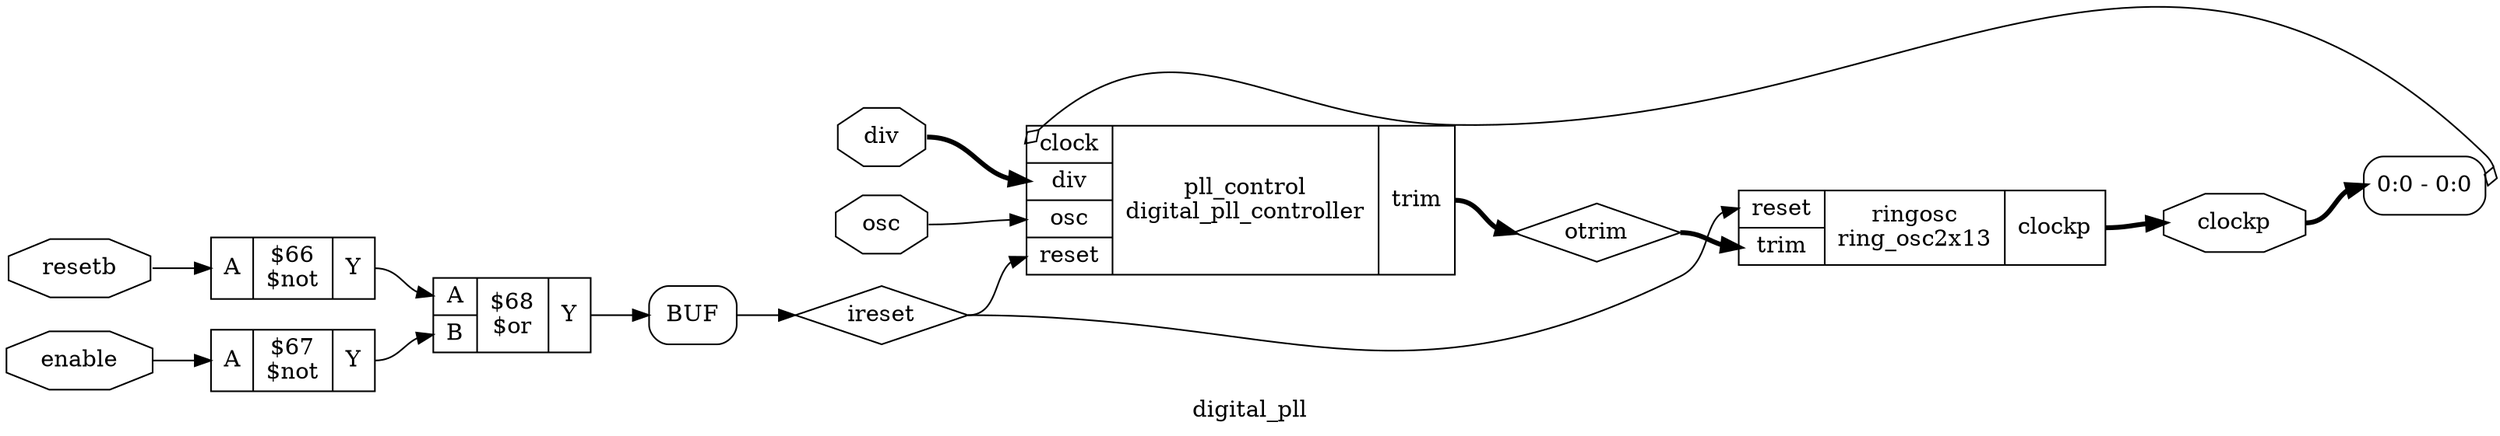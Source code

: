 digraph "digital_pll" {
label="digital_pll";
rankdir="LR";
remincross=true;
n4 [ shape=diamond, label="ireset", color="black", fontcolor="black" ];
n5 [ shape=diamond, label="otrim", color="black", fontcolor="black" ];
n6 [ shape=octagon, label="clockp", color="black", fontcolor="black" ];
n7 [ shape=octagon, label="div", color="black", fontcolor="black" ];
n8 [ shape=octagon, label="osc", color="black", fontcolor="black" ];
n9 [ shape=octagon, label="enable", color="black", fontcolor="black" ];
n10 [ shape=octagon, label="resetb", color="black", fontcolor="black" ];
c14 [ shape=record, label="{{<p11> clock|<p7> div|<p8> osc|<p12> reset}|pll_control\ndigital_pll_controller|{<p13> trim}}" ];
x0 [ shape=record, style=rounded, label="<s0> 0:0 - 0:0 " ];
x0:e -> c14:p11:w [arrowhead=odiamond, arrowtail=odiamond, dir=both, color="black", label=""];
c15 [ shape=record, label="{{<p12> reset|<p13> trim}|ringosc\nring_osc2x13|{<p6> clockp}}" ];
c19 [ shape=record, label="{{<p16> A|<p17> B}|$68\n$or|{<p18> Y}}" ];
c20 [ shape=record, label="{{<p16> A}|$67\n$not|{<p18> Y}}" ];
c21 [ shape=record, label="{{<p16> A}|$66\n$not|{<p18> Y}}" ];
x1 [shape=box, style=rounded, label="BUF"];
c19:p18:e -> x1:w:w [color="black", label=""];
n10:e -> c21:p16:w [color="black", label=""];
c20:p18:e -> c19:p17:w [color="black", label=""];
c21:p18:e -> c19:p16:w [color="black", label=""];
x1:e:e -> n4:w [color="black", label=""];
n4:e -> c14:p12:w [color="black", label=""];
n4:e -> c15:p12:w [color="black", label=""];
c14:p13:e -> n5:w [color="black", style="setlinewidth(3)", label=""];
n5:e -> c15:p13:w [color="black", style="setlinewidth(3)", label=""];
c15:p6:e -> n6:w [color="black", style="setlinewidth(3)", label=""];
n6:e -> x0:s0:w [color="black", style="setlinewidth(3)", label=""];
n7:e -> c14:p7:w [color="black", style="setlinewidth(3)", label=""];
n8:e -> c14:p8:w [color="black", label=""];
n9:e -> c20:p16:w [color="black", label=""];
}
